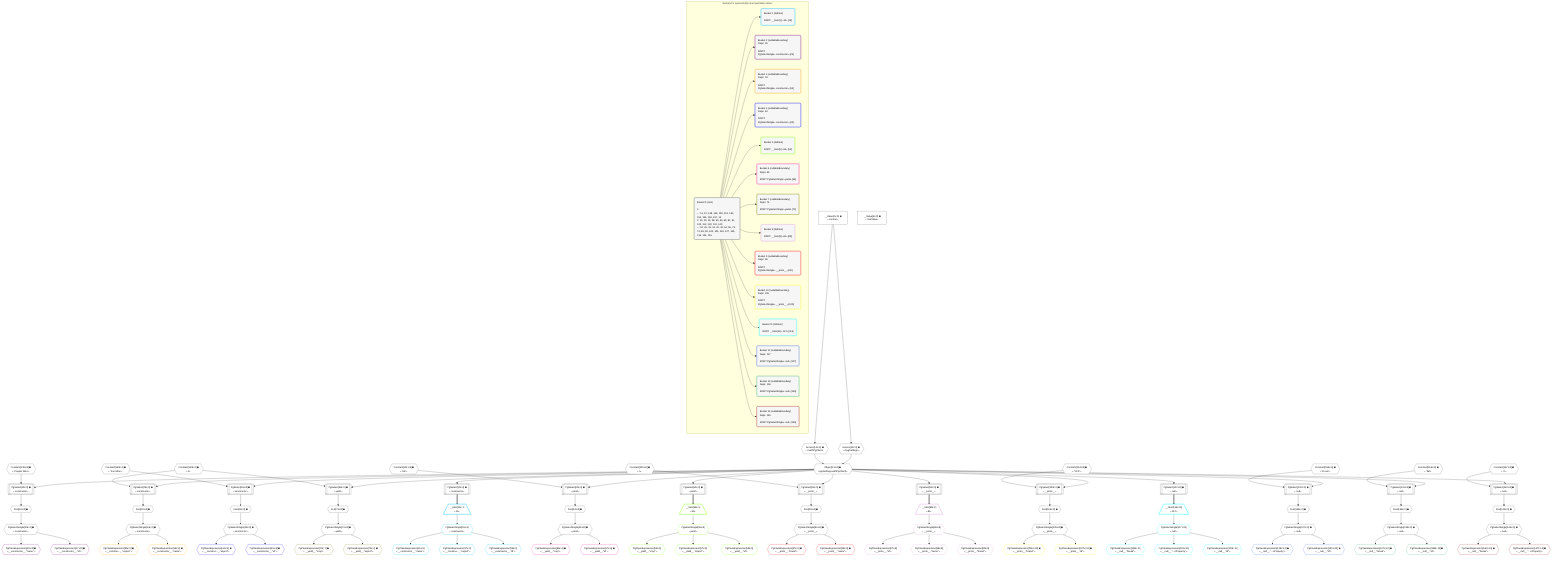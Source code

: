 %%{init: {'themeVariables': { 'fontSize': '12px'}}}%%
graph TD
    classDef path fill:#eee,stroke:#000,color:#000
    classDef plan fill:#fff,stroke-width:1px,color:#000
    classDef itemplan fill:#fff,stroke-width:2px,color:#000
    classDef unbatchedplan fill:#dff,stroke-width:1px,color:#000
    classDef sideeffectplan fill:#fcc,stroke-width:2px,color:#000
    classDef bucket fill:#f6f6f6,color:#000,stroke-width:2px,text-align:left


    %% plan dependencies
    Object13{{"Object[13∈0] ➊<br />ᐸ{pgSettings,withPgClient}ᐳ"}}:::plan
    Access11{{"Access[11∈0] ➊<br />ᐸ2.pgSettingsᐳ"}}:::plan
    Access12{{"Access[12∈0] ➊<br />ᐸ2.withPgClientᐳ"}}:::plan
    Access11 & Access12 --> Object13
    PgSelect20[["PgSelect[20∈0] ➊<br />ᐸconstructorᐳ"]]:::plan
    Constant148{{"Constant[148∈0] ➊<br />ᐸ'Copper Wire'ᐳ"}}:::plan
    Object13 & Constant148 --> PgSelect20
    PgSelect29[["PgSelect[29∈0] ➊<br />ᐸconstructorᐳ"]]:::plan
    Constant149{{"Constant[149∈0] ➊<br />ᐸ2ᐳ"}}:::plan
    Object13 & Constant149 --> PgSelect29
    PgSelect38[["PgSelect[38∈0] ➊<br />ᐸconstructorᐳ"]]:::plan
    Constant150{{"Constant[150∈0] ➊<br />ᐸ'Iron Mine'ᐳ"}}:::plan
    Object13 & Constant150 --> PgSelect38
    PgSelect60[["PgSelect[60∈0] ➊<br />ᐸyieldᐳ"]]:::plan
    Constant151{{"Constant[151∈0] ➊<br />ᐸ'UK'ᐳ"}}:::plan
    Object13 & Constant151 --> PgSelect60
    PgSelect69[["PgSelect[69∈0] ➊<br />ᐸyieldᐳ"]]:::plan
    Object13 & Constant149 --> PgSelect69
    PgSelect91[["PgSelect[91∈0] ➊<br />ᐸ__proto__ᐳ"]]:::plan
    Constant153{{"Constant[153∈0] ➊<br />ᐸ1ᐳ"}}:::plan
    Object13 & Constant153 --> PgSelect91
    PgSelect100[["PgSelect[100∈0] ➊<br />ᐸ__proto__ᐳ"]]:::plan
    Constant154{{"Constant[154∈0] ➊<br />ᐸ'VCS'ᐳ"}}:::plan
    Object13 & Constant154 --> PgSelect100
    PgSelect122[["PgSelect[122∈0] ➊<br />ᐸnullᐳ"]]:::plan
    Constant155{{"Constant[155∈0] ➊<br />ᐸ'10 am'ᐳ"}}:::plan
    Object13 & Constant155 --> PgSelect122
    PgSelect131[["PgSelect[131∈0] ➊<br />ᐸnullᐳ"]]:::plan
    Constant156{{"Constant[156∈0] ➊<br />ᐸ'flat'ᐳ"}}:::plan
    Object13 & Constant156 --> PgSelect131
    PgSelect140[["PgSelect[140∈0] ➊<br />ᐸnullᐳ"]]:::plan
    Constant157{{"Constant[157∈0] ➊<br />ᐸ3ᐳ"}}:::plan
    Object13 & Constant157 --> PgSelect140
    PgSelect10[["PgSelect[10∈0] ➊<br />ᐸconstructorᐳ"]]:::plan
    Object13 --> PgSelect10
    __Value2["__Value[2∈0] ➊<br />ᐸcontextᐳ"]:::plan
    __Value2 --> Access11
    __Value2 --> Access12
    First24{{"First[24∈0] ➊"}}:::plan
    PgSelect20 --> First24
    PgSelectSingle25{{"PgSelectSingle[25∈0] ➊<br />ᐸconstructorᐳ"}}:::plan
    First24 --> PgSelectSingle25
    First33{{"First[33∈0] ➊"}}:::plan
    PgSelect29 --> First33
    PgSelectSingle34{{"PgSelectSingle[34∈0] ➊<br />ᐸconstructorᐳ"}}:::plan
    First33 --> PgSelectSingle34
    First42{{"First[42∈0] ➊"}}:::plan
    PgSelect38 --> First42
    PgSelectSingle43{{"PgSelectSingle[43∈0] ➊<br />ᐸconstructorᐳ"}}:::plan
    First42 --> PgSelectSingle43
    PgSelect50[["PgSelect[50∈0] ➊<br />ᐸyieldᐳ"]]:::plan
    Object13 --> PgSelect50
    First64{{"First[64∈0] ➊"}}:::plan
    PgSelect60 --> First64
    PgSelectSingle65{{"PgSelectSingle[65∈0] ➊<br />ᐸyieldᐳ"}}:::plan
    First64 --> PgSelectSingle65
    First73{{"First[73∈0] ➊"}}:::plan
    PgSelect69 --> First73
    PgSelectSingle74{{"PgSelectSingle[74∈0] ➊<br />ᐸyieldᐳ"}}:::plan
    First73 --> PgSelectSingle74
    PgSelect81[["PgSelect[81∈0] ➊<br />ᐸ__proto__ᐳ"]]:::plan
    Object13 --> PgSelect81
    First95{{"First[95∈0] ➊"}}:::plan
    PgSelect91 --> First95
    PgSelectSingle96{{"PgSelectSingle[96∈0] ➊<br />ᐸ__proto__ᐳ"}}:::plan
    First95 --> PgSelectSingle96
    First104{{"First[104∈0] ➊"}}:::plan
    PgSelect100 --> First104
    PgSelectSingle105{{"PgSelectSingle[105∈0] ➊<br />ᐸ__proto__ᐳ"}}:::plan
    First104 --> PgSelectSingle105
    PgSelect112[["PgSelect[112∈0] ➊<br />ᐸnullᐳ"]]:::plan
    Object13 --> PgSelect112
    First126{{"First[126∈0] ➊"}}:::plan
    PgSelect122 --> First126
    PgSelectSingle127{{"PgSelectSingle[127∈0] ➊<br />ᐸnullᐳ"}}:::plan
    First126 --> PgSelectSingle127
    First135{{"First[135∈0] ➊"}}:::plan
    PgSelect131 --> First135
    PgSelectSingle136{{"PgSelectSingle[136∈0] ➊<br />ᐸnullᐳ"}}:::plan
    First135 --> PgSelectSingle136
    First144{{"First[144∈0] ➊"}}:::plan
    PgSelect140 --> First144
    PgSelectSingle145{{"PgSelectSingle[145∈0] ➊<br />ᐸnullᐳ"}}:::plan
    First144 --> PgSelectSingle145
    __Value4["__Value[4∈0] ➊<br />ᐸrootValueᐳ"]:::plan
    __Item14[/"__Item[14∈1]<br />ᐸ10ᐳ"\]:::itemplan
    PgSelect10 ==> __Item14
    PgSelectSingle15{{"PgSelectSingle[15∈1]<br />ᐸconstructorᐳ"}}:::plan
    __Item14 --> PgSelectSingle15
    PgClassExpression16{{"PgClassExpression[16∈1]<br />ᐸ__constructor__.”name”ᐳ"}}:::plan
    PgSelectSingle15 --> PgClassExpression16
    PgClassExpression17{{"PgClassExpression[17∈1]<br />ᐸ__construc..._.”export”ᐳ"}}:::plan
    PgSelectSingle15 --> PgClassExpression17
    PgClassExpression18{{"PgClassExpression[18∈1]<br />ᐸ__constructor__.”id”ᐳ"}}:::plan
    PgSelectSingle15 --> PgClassExpression18
    PgClassExpression26{{"PgClassExpression[26∈2] ➊<br />ᐸ__constructor__.”name”ᐳ"}}:::plan
    PgSelectSingle25 --> PgClassExpression26
    PgClassExpression27{{"PgClassExpression[27∈2] ➊<br />ᐸ__constructor__.”id”ᐳ"}}:::plan
    PgSelectSingle25 --> PgClassExpression27
    PgClassExpression35{{"PgClassExpression[35∈3] ➊<br />ᐸ__construc..._.”export”ᐳ"}}:::plan
    PgSelectSingle34 --> PgClassExpression35
    PgClassExpression36{{"PgClassExpression[36∈3] ➊<br />ᐸ__constructor__.”name”ᐳ"}}:::plan
    PgSelectSingle34 --> PgClassExpression36
    PgClassExpression44{{"PgClassExpression[44∈4] ➊<br />ᐸ__construc..._.”export”ᐳ"}}:::plan
    PgSelectSingle43 --> PgClassExpression44
    PgClassExpression45{{"PgClassExpression[45∈4] ➊<br />ᐸ__constructor__.”id”ᐳ"}}:::plan
    PgSelectSingle43 --> PgClassExpression45
    __Item54[/"__Item[54∈5]<br />ᐸ50ᐳ"\]:::itemplan
    PgSelect50 ==> __Item54
    PgSelectSingle55{{"PgSelectSingle[55∈5]<br />ᐸyieldᐳ"}}:::plan
    __Item54 --> PgSelectSingle55
    PgClassExpression56{{"PgClassExpression[56∈5]<br />ᐸ__yield__.”crop”ᐳ"}}:::plan
    PgSelectSingle55 --> PgClassExpression56
    PgClassExpression57{{"PgClassExpression[57∈5]<br />ᐸ__yield__.”export”ᐳ"}}:::plan
    PgSelectSingle55 --> PgClassExpression57
    PgClassExpression58{{"PgClassExpression[58∈5]<br />ᐸ__yield__.”id”ᐳ"}}:::plan
    PgSelectSingle55 --> PgClassExpression58
    PgClassExpression66{{"PgClassExpression[66∈6] ➊<br />ᐸ__yield__.”crop”ᐳ"}}:::plan
    PgSelectSingle65 --> PgClassExpression66
    PgClassExpression67{{"PgClassExpression[67∈6] ➊<br />ᐸ__yield__.”id”ᐳ"}}:::plan
    PgSelectSingle65 --> PgClassExpression67
    PgClassExpression75{{"PgClassExpression[75∈7] ➊<br />ᐸ__yield__.”crop”ᐳ"}}:::plan
    PgSelectSingle74 --> PgClassExpression75
    PgClassExpression76{{"PgClassExpression[76∈7] ➊<br />ᐸ__yield__.”export”ᐳ"}}:::plan
    PgSelectSingle74 --> PgClassExpression76
    __Item85[/"__Item[85∈8]<br />ᐸ81ᐳ"\]:::itemplan
    PgSelect81 ==> __Item85
    PgSelectSingle86{{"PgSelectSingle[86∈8]<br />ᐸ__proto__ᐳ"}}:::plan
    __Item85 --> PgSelectSingle86
    PgClassExpression87{{"PgClassExpression[87∈8]<br />ᐸ__proto__.”id”ᐳ"}}:::plan
    PgSelectSingle86 --> PgClassExpression87
    PgClassExpression88{{"PgClassExpression[88∈8]<br />ᐸ__proto__.”name”ᐳ"}}:::plan
    PgSelectSingle86 --> PgClassExpression88
    PgClassExpression89{{"PgClassExpression[89∈8]<br />ᐸ__proto__.”brand”ᐳ"}}:::plan
    PgSelectSingle86 --> PgClassExpression89
    PgClassExpression97{{"PgClassExpression[97∈9] ➊<br />ᐸ__proto__.”brand”ᐳ"}}:::plan
    PgSelectSingle96 --> PgClassExpression97
    PgClassExpression98{{"PgClassExpression[98∈9] ➊<br />ᐸ__proto__.”name”ᐳ"}}:::plan
    PgSelectSingle96 --> PgClassExpression98
    PgClassExpression106{{"PgClassExpression[106∈10] ➊<br />ᐸ__proto__.”brand”ᐳ"}}:::plan
    PgSelectSingle105 --> PgClassExpression106
    PgClassExpression107{{"PgClassExpression[107∈10] ➊<br />ᐸ__proto__.”id”ᐳ"}}:::plan
    PgSelectSingle105 --> PgClassExpression107
    __Item116[/"__Item[116∈11]<br />ᐸ112ᐳ"\]:::itemplan
    PgSelect112 ==> __Item116
    PgSelectSingle117{{"PgSelectSingle[117∈11]<br />ᐸnullᐳ"}}:::plan
    __Item116 --> PgSelectSingle117
    PgClassExpression118{{"PgClassExpression[118∈11]<br />ᐸ__null__.”break”ᐳ"}}:::plan
    PgSelectSingle117 --> PgClassExpression118
    PgClassExpression119{{"PgClassExpression[119∈11]<br />ᐸ__null__.”...nProperty”ᐳ"}}:::plan
    PgSelectSingle117 --> PgClassExpression119
    PgClassExpression120{{"PgClassExpression[120∈11]<br />ᐸ__null__.”id”ᐳ"}}:::plan
    PgSelectSingle117 --> PgClassExpression120
    PgClassExpression128{{"PgClassExpression[128∈12] ➊<br />ᐸ__null__.”...nProperty”ᐳ"}}:::plan
    PgSelectSingle127 --> PgClassExpression128
    PgClassExpression129{{"PgClassExpression[129∈12] ➊<br />ᐸ__null__.”id”ᐳ"}}:::plan
    PgSelectSingle127 --> PgClassExpression129
    PgClassExpression137{{"PgClassExpression[137∈13] ➊<br />ᐸ__null__.”break”ᐳ"}}:::plan
    PgSelectSingle136 --> PgClassExpression137
    PgClassExpression138{{"PgClassExpression[138∈13] ➊<br />ᐸ__null__.”id”ᐳ"}}:::plan
    PgSelectSingle136 --> PgClassExpression138
    PgClassExpression146{{"PgClassExpression[146∈14] ➊<br />ᐸ__null__.”break”ᐳ"}}:::plan
    PgSelectSingle145 --> PgClassExpression146
    PgClassExpression147{{"PgClassExpression[147∈14] ➊<br />ᐸ__null__.”...nProperty”ᐳ"}}:::plan
    PgSelectSingle145 --> PgClassExpression147

    %% define steps

    subgraph "Buckets for queries/v4/js-reserved-table-names"
    Bucket0("Bucket 0 (root)<br /><br />1: <br />ᐳ: 11, 12, 148, 149, 150, 151, 153, 154, 155, 156, 157, 13<br />2: 10, 20, 29, 38, 50, 60, 69, 81, 91, 100, 112, 122, 131, 140<br />ᐳ: 24, 25, 33, 34, 42, 43, 64, 65, 73, 74, 95, 96, 104, 105, 126, 127, 135, 136, 144, 145"):::bucket
    classDef bucket0 stroke:#696969
    class Bucket0,__Value2,__Value4,PgSelect10,Access11,Access12,Object13,PgSelect20,First24,PgSelectSingle25,PgSelect29,First33,PgSelectSingle34,PgSelect38,First42,PgSelectSingle43,PgSelect50,PgSelect60,First64,PgSelectSingle65,PgSelect69,First73,PgSelectSingle74,PgSelect81,PgSelect91,First95,PgSelectSingle96,PgSelect100,First104,PgSelectSingle105,PgSelect112,PgSelect122,First126,PgSelectSingle127,PgSelect131,First135,PgSelectSingle136,PgSelect140,First144,PgSelectSingle145,Constant148,Constant149,Constant150,Constant151,Constant153,Constant154,Constant155,Constant156,Constant157 bucket0
    Bucket1("Bucket 1 (listItem)<br /><br />ROOT __Item{1}ᐸ10ᐳ[14]"):::bucket
    classDef bucket1 stroke:#00bfff
    class Bucket1,__Item14,PgSelectSingle15,PgClassExpression16,PgClassExpression17,PgClassExpression18 bucket1
    Bucket2("Bucket 2 (nullableBoundary)<br />Deps: 25<br /><br />ROOT PgSelectSingleᐸconstructorᐳ[25]"):::bucket
    classDef bucket2 stroke:#7f007f
    class Bucket2,PgClassExpression26,PgClassExpression27 bucket2
    Bucket3("Bucket 3 (nullableBoundary)<br />Deps: 34<br /><br />ROOT PgSelectSingleᐸconstructorᐳ[34]"):::bucket
    classDef bucket3 stroke:#ffa500
    class Bucket3,PgClassExpression35,PgClassExpression36 bucket3
    Bucket4("Bucket 4 (nullableBoundary)<br />Deps: 43<br /><br />ROOT PgSelectSingleᐸconstructorᐳ[43]"):::bucket
    classDef bucket4 stroke:#0000ff
    class Bucket4,PgClassExpression44,PgClassExpression45 bucket4
    Bucket5("Bucket 5 (listItem)<br /><br />ROOT __Item{5}ᐸ50ᐳ[54]"):::bucket
    classDef bucket5 stroke:#7fff00
    class Bucket5,__Item54,PgSelectSingle55,PgClassExpression56,PgClassExpression57,PgClassExpression58 bucket5
    Bucket6("Bucket 6 (nullableBoundary)<br />Deps: 65<br /><br />ROOT PgSelectSingleᐸyieldᐳ[65]"):::bucket
    classDef bucket6 stroke:#ff1493
    class Bucket6,PgClassExpression66,PgClassExpression67 bucket6
    Bucket7("Bucket 7 (nullableBoundary)<br />Deps: 74<br /><br />ROOT PgSelectSingleᐸyieldᐳ[74]"):::bucket
    classDef bucket7 stroke:#808000
    class Bucket7,PgClassExpression75,PgClassExpression76 bucket7
    Bucket8("Bucket 8 (listItem)<br /><br />ROOT __Item{8}ᐸ81ᐳ[85]"):::bucket
    classDef bucket8 stroke:#dda0dd
    class Bucket8,__Item85,PgSelectSingle86,PgClassExpression87,PgClassExpression88,PgClassExpression89 bucket8
    Bucket9("Bucket 9 (nullableBoundary)<br />Deps: 96<br /><br />ROOT PgSelectSingleᐸ__proto__ᐳ[96]"):::bucket
    classDef bucket9 stroke:#ff0000
    class Bucket9,PgClassExpression97,PgClassExpression98 bucket9
    Bucket10("Bucket 10 (nullableBoundary)<br />Deps: 105<br /><br />ROOT PgSelectSingleᐸ__proto__ᐳ[105]"):::bucket
    classDef bucket10 stroke:#ffff00
    class Bucket10,PgClassExpression106,PgClassExpression107 bucket10
    Bucket11("Bucket 11 (listItem)<br /><br />ROOT __Item{11}ᐸ112ᐳ[116]"):::bucket
    classDef bucket11 stroke:#00ffff
    class Bucket11,__Item116,PgSelectSingle117,PgClassExpression118,PgClassExpression119,PgClassExpression120 bucket11
    Bucket12("Bucket 12 (nullableBoundary)<br />Deps: 127<br /><br />ROOT PgSelectSingleᐸnullᐳ[127]"):::bucket
    classDef bucket12 stroke:#4169e1
    class Bucket12,PgClassExpression128,PgClassExpression129 bucket12
    Bucket13("Bucket 13 (nullableBoundary)<br />Deps: 136<br /><br />ROOT PgSelectSingleᐸnullᐳ[136]"):::bucket
    classDef bucket13 stroke:#3cb371
    class Bucket13,PgClassExpression137,PgClassExpression138 bucket13
    Bucket14("Bucket 14 (nullableBoundary)<br />Deps: 145<br /><br />ROOT PgSelectSingleᐸnullᐳ[145]"):::bucket
    classDef bucket14 stroke:#a52a2a
    class Bucket14,PgClassExpression146,PgClassExpression147 bucket14
    Bucket0 --> Bucket1 & Bucket2 & Bucket3 & Bucket4 & Bucket5 & Bucket6 & Bucket7 & Bucket8 & Bucket9 & Bucket10 & Bucket11 & Bucket12 & Bucket13 & Bucket14
    end